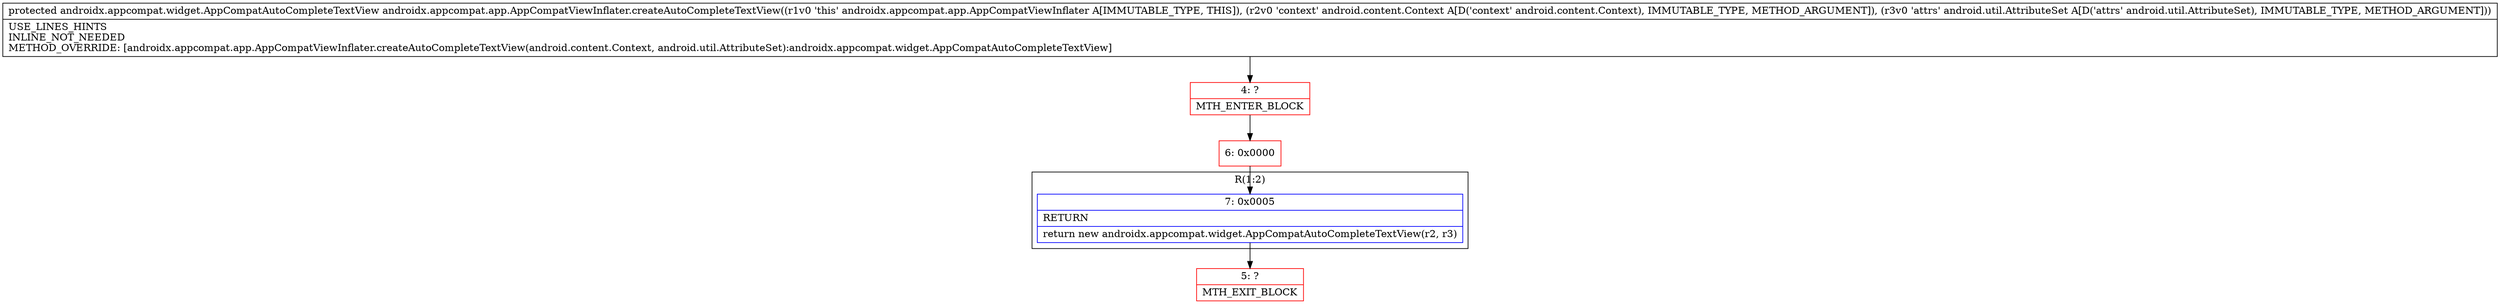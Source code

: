digraph "CFG forandroidx.appcompat.app.AppCompatViewInflater.createAutoCompleteTextView(Landroid\/content\/Context;Landroid\/util\/AttributeSet;)Landroidx\/appcompat\/widget\/AppCompatAutoCompleteTextView;" {
subgraph cluster_Region_1556369216 {
label = "R(1:2)";
node [shape=record,color=blue];
Node_7 [shape=record,label="{7\:\ 0x0005|RETURN\l|return new androidx.appcompat.widget.AppCompatAutoCompleteTextView(r2, r3)\l}"];
}
Node_4 [shape=record,color=red,label="{4\:\ ?|MTH_ENTER_BLOCK\l}"];
Node_6 [shape=record,color=red,label="{6\:\ 0x0000}"];
Node_5 [shape=record,color=red,label="{5\:\ ?|MTH_EXIT_BLOCK\l}"];
MethodNode[shape=record,label="{protected androidx.appcompat.widget.AppCompatAutoCompleteTextView androidx.appcompat.app.AppCompatViewInflater.createAutoCompleteTextView((r1v0 'this' androidx.appcompat.app.AppCompatViewInflater A[IMMUTABLE_TYPE, THIS]), (r2v0 'context' android.content.Context A[D('context' android.content.Context), IMMUTABLE_TYPE, METHOD_ARGUMENT]), (r3v0 'attrs' android.util.AttributeSet A[D('attrs' android.util.AttributeSet), IMMUTABLE_TYPE, METHOD_ARGUMENT]))  | USE_LINES_HINTS\lINLINE_NOT_NEEDED\lMETHOD_OVERRIDE: [androidx.appcompat.app.AppCompatViewInflater.createAutoCompleteTextView(android.content.Context, android.util.AttributeSet):androidx.appcompat.widget.AppCompatAutoCompleteTextView]\l}"];
MethodNode -> Node_4;Node_7 -> Node_5;
Node_4 -> Node_6;
Node_6 -> Node_7;
}

